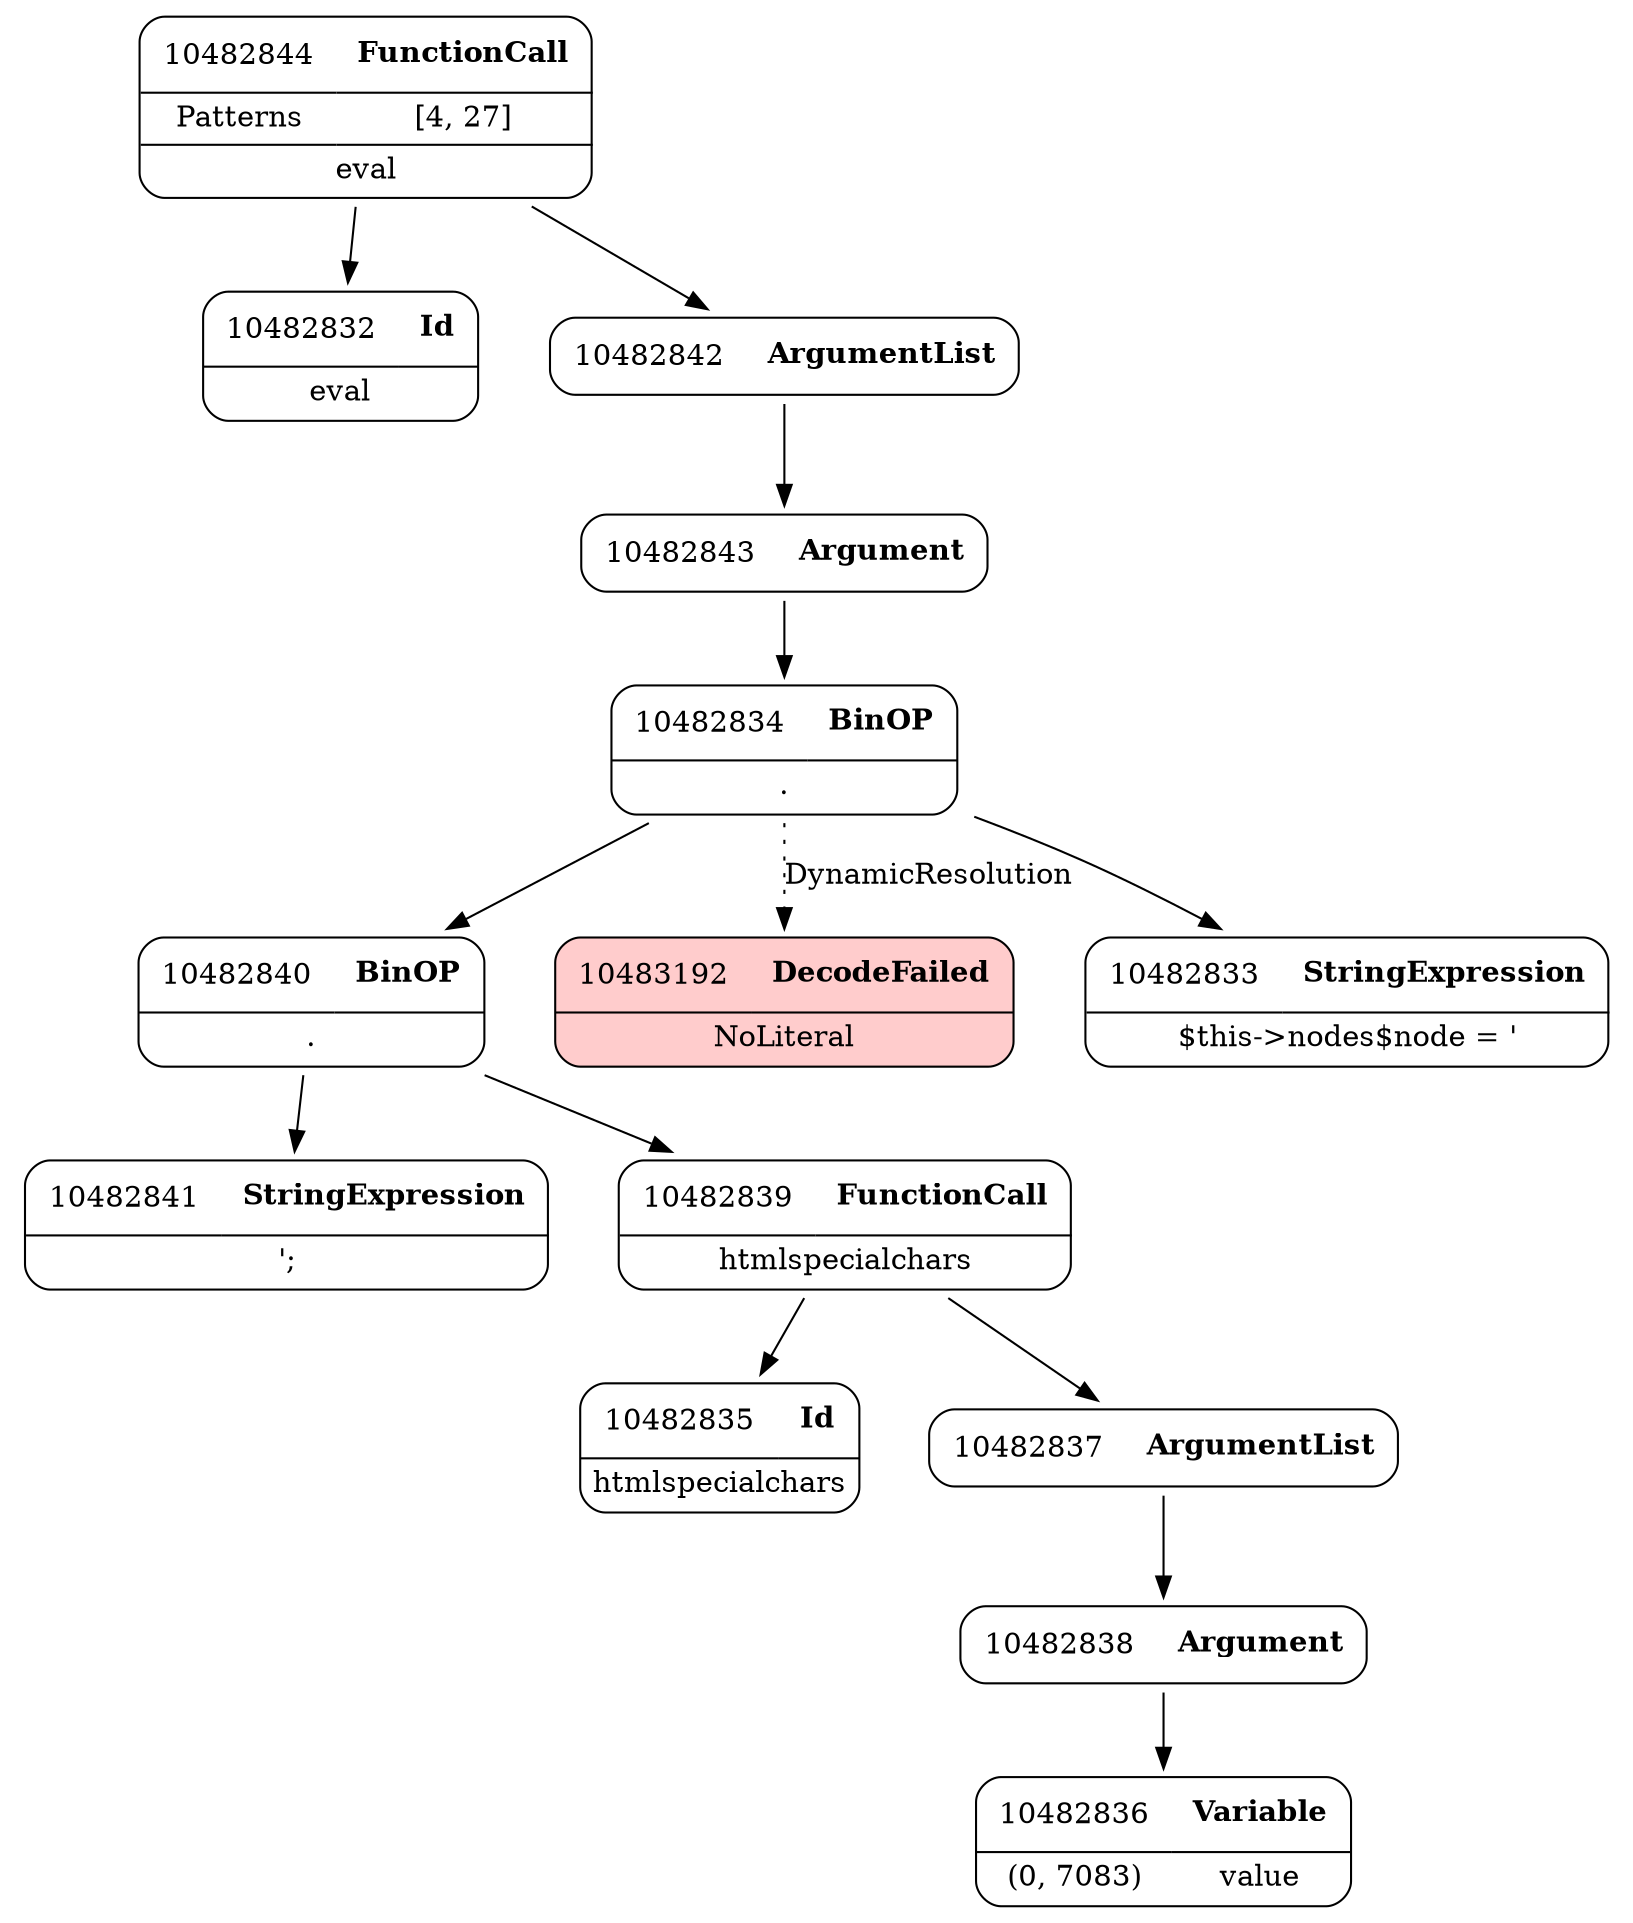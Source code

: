 digraph ast {
node [shape=none];
10482844 [label=<<TABLE border='1' cellspacing='0' cellpadding='10' style='rounded' ><TR><TD border='0'>10482844</TD><TD border='0'><B>FunctionCall</B></TD></TR><HR/><TR><TD border='0' cellpadding='5'>Patterns</TD><TD border='0' cellpadding='5'>[4, 27]</TD></TR><HR/><TR><TD border='0' cellpadding='5' colspan='2'>eval</TD></TR></TABLE>>];
10482844 -> 10482832 [weight=2];
10482844 -> 10482842 [weight=2];
10482843 [label=<<TABLE border='1' cellspacing='0' cellpadding='10' style='rounded' ><TR><TD border='0'>10482843</TD><TD border='0'><B>Argument</B></TD></TR></TABLE>>];
10482843 -> 10482834 [weight=2];
10482842 [label=<<TABLE border='1' cellspacing='0' cellpadding='10' style='rounded' ><TR><TD border='0'>10482842</TD><TD border='0'><B>ArgumentList</B></TD></TR></TABLE>>];
10482842 -> 10482843 [weight=2];
10482841 [label=<<TABLE border='1' cellspacing='0' cellpadding='10' style='rounded' ><TR><TD border='0'>10482841</TD><TD border='0'><B>StringExpression</B></TD></TR><HR/><TR><TD border='0' cellpadding='5' colspan='2'>';</TD></TR></TABLE>>];
10482840 [label=<<TABLE border='1' cellspacing='0' cellpadding='10' style='rounded' ><TR><TD border='0'>10482840</TD><TD border='0'><B>BinOP</B></TD></TR><HR/><TR><TD border='0' cellpadding='5' colspan='2'>.</TD></TR></TABLE>>];
10482840 -> 10482839 [weight=2];
10482840 -> 10482841 [weight=2];
10483192 [label=<<TABLE border='1' cellspacing='0' cellpadding='10' style='rounded' bgcolor='#FFCCCC' ><TR><TD border='0'>10483192</TD><TD border='0'><B>DecodeFailed</B></TD></TR><HR/><TR><TD border='0' cellpadding='5' colspan='2'>NoLiteral</TD></TR></TABLE>>];
10482839 [label=<<TABLE border='1' cellspacing='0' cellpadding='10' style='rounded' ><TR><TD border='0'>10482839</TD><TD border='0'><B>FunctionCall</B></TD></TR><HR/><TR><TD border='0' cellpadding='5' colspan='2'>htmlspecialchars</TD></TR></TABLE>>];
10482839 -> 10482835 [weight=2];
10482839 -> 10482837 [weight=2];
10482838 [label=<<TABLE border='1' cellspacing='0' cellpadding='10' style='rounded' ><TR><TD border='0'>10482838</TD><TD border='0'><B>Argument</B></TD></TR></TABLE>>];
10482838 -> 10482836 [weight=2];
10482837 [label=<<TABLE border='1' cellspacing='0' cellpadding='10' style='rounded' ><TR><TD border='0'>10482837</TD><TD border='0'><B>ArgumentList</B></TD></TR></TABLE>>];
10482837 -> 10482838 [weight=2];
10482836 [label=<<TABLE border='1' cellspacing='0' cellpadding='10' style='rounded' ><TR><TD border='0'>10482836</TD><TD border='0'><B>Variable</B></TD></TR><HR/><TR><TD border='0' cellpadding='5'>(0, 7083)</TD><TD border='0' cellpadding='5'>value</TD></TR></TABLE>>];
10482835 [label=<<TABLE border='1' cellspacing='0' cellpadding='10' style='rounded' ><TR><TD border='0'>10482835</TD><TD border='0'><B>Id</B></TD></TR><HR/><TR><TD border='0' cellpadding='5' colspan='2'>htmlspecialchars</TD></TR></TABLE>>];
10482834 [label=<<TABLE border='1' cellspacing='0' cellpadding='10' style='rounded' ><TR><TD border='0'>10482834</TD><TD border='0'><B>BinOP</B></TD></TR><HR/><TR><TD border='0' cellpadding='5' colspan='2'>.</TD></TR></TABLE>>];
10482834 -> 10482833 [weight=2];
10482834 -> 10482840 [weight=2];
10482834 -> 10483192 [style=dotted,label=DynamicResolution];
10482833 [label=<<TABLE border='1' cellspacing='0' cellpadding='10' style='rounded' ><TR><TD border='0'>10482833</TD><TD border='0'><B>StringExpression</B></TD></TR><HR/><TR><TD border='0' cellpadding='5' colspan='2'>$this-&gt;nodes$node = '</TD></TR></TABLE>>];
10482832 [label=<<TABLE border='1' cellspacing='0' cellpadding='10' style='rounded' ><TR><TD border='0'>10482832</TD><TD border='0'><B>Id</B></TD></TR><HR/><TR><TD border='0' cellpadding='5' colspan='2'>eval</TD></TR></TABLE>>];
}

